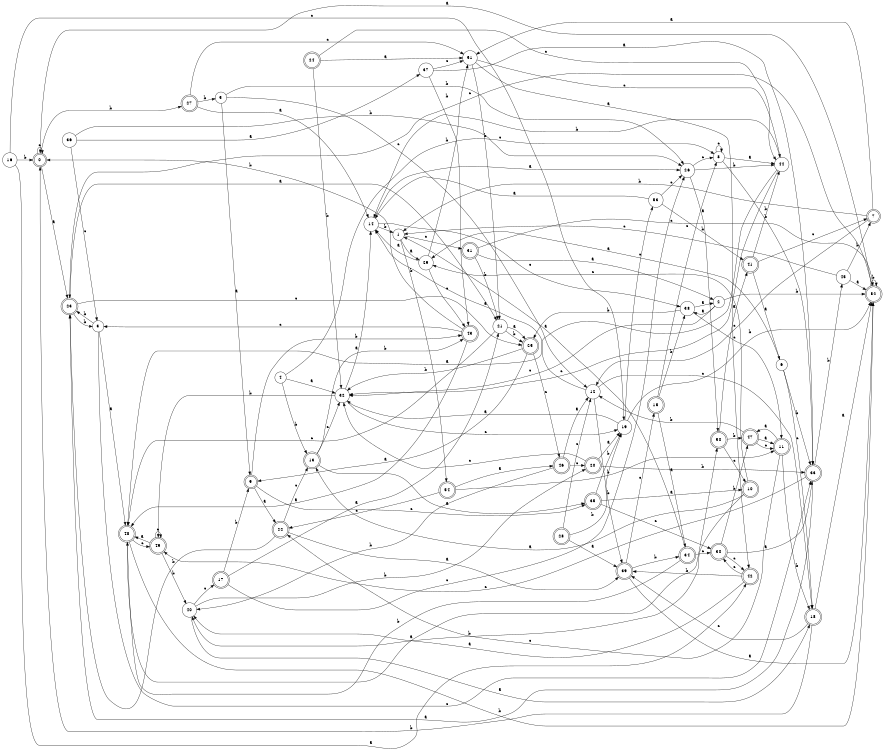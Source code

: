digraph n44_2 {
__start0 [label="" shape="none"];

rankdir=LR;
size="8,5";

s0 [style="rounded,filled", color="black", fillcolor="white" shape="doublecircle", label="0"];
s1 [style="filled", color="black", fillcolor="white" shape="circle", label="1"];
s2 [style="filled", color="black", fillcolor="white" shape="circle", label="2"];
s3 [style="filled", color="black", fillcolor="white" shape="circle", label="3"];
s4 [style="filled", color="black", fillcolor="white" shape="circle", label="4"];
s5 [style="filled", color="black", fillcolor="white" shape="circle", label="5"];
s6 [style="filled", color="black", fillcolor="white" shape="circle", label="6"];
s7 [style="rounded,filled", color="black", fillcolor="white" shape="doublecircle", label="7"];
s8 [style="filled", color="black", fillcolor="white" shape="circle", label="8"];
s9 [style="rounded,filled", color="black", fillcolor="white" shape="doublecircle", label="9"];
s10 [style="rounded,filled", color="black", fillcolor="white" shape="doublecircle", label="10"];
s11 [style="rounded,filled", color="black", fillcolor="white" shape="doublecircle", label="11"];
s12 [style="filled", color="black", fillcolor="white" shape="circle", label="12"];
s13 [style="rounded,filled", color="black", fillcolor="white" shape="doublecircle", label="13"];
s14 [style="filled", color="black", fillcolor="white" shape="circle", label="14"];
s15 [style="rounded,filled", color="black", fillcolor="white" shape="doublecircle", label="15"];
s16 [style="filled", color="black", fillcolor="white" shape="circle", label="16"];
s17 [style="rounded,filled", color="black", fillcolor="white" shape="doublecircle", label="17"];
s18 [style="rounded,filled", color="black", fillcolor="white" shape="doublecircle", label="18"];
s19 [style="filled", color="black", fillcolor="white" shape="circle", label="19"];
s20 [style="rounded,filled", color="black", fillcolor="white" shape="doublecircle", label="20"];
s21 [style="filled", color="black", fillcolor="white" shape="circle", label="21"];
s22 [style="rounded,filled", color="black", fillcolor="white" shape="doublecircle", label="22"];
s23 [style="rounded,filled", color="black", fillcolor="white" shape="doublecircle", label="23"];
s24 [style="rounded,filled", color="black", fillcolor="white" shape="doublecircle", label="24"];
s25 [style="rounded,filled", color="black", fillcolor="white" shape="doublecircle", label="25"];
s26 [style="filled", color="black", fillcolor="white" shape="circle", label="26"];
s27 [style="rounded,filled", color="black", fillcolor="white" shape="doublecircle", label="27"];
s28 [style="rounded,filled", color="black", fillcolor="white" shape="doublecircle", label="28"];
s29 [style="filled", color="black", fillcolor="white" shape="circle", label="29"];
s30 [style="rounded,filled", color="black", fillcolor="white" shape="doublecircle", label="30"];
s31 [style="rounded,filled", color="black", fillcolor="white" shape="doublecircle", label="31"];
s32 [style="filled", color="black", fillcolor="white" shape="circle", label="32"];
s33 [style="rounded,filled", color="black", fillcolor="white" shape="doublecircle", label="33"];
s34 [style="rounded,filled", color="black", fillcolor="white" shape="doublecircle", label="34"];
s35 [style="rounded,filled", color="black", fillcolor="white" shape="doublecircle", label="35"];
s36 [style="filled", color="black", fillcolor="white" shape="circle", label="36"];
s37 [style="filled", color="black", fillcolor="white" shape="circle", label="37"];
s38 [style="filled", color="black", fillcolor="white" shape="circle", label="38"];
s39 [style="rounded,filled", color="black", fillcolor="white" shape="doublecircle", label="39"];
s40 [style="filled", color="black", fillcolor="white" shape="circle", label="40"];
s41 [style="rounded,filled", color="black", fillcolor="white" shape="doublecircle", label="41"];
s42 [style="rounded,filled", color="black", fillcolor="white" shape="doublecircle", label="42"];
s43 [style="rounded,filled", color="black", fillcolor="white" shape="doublecircle", label="43"];
s44 [style="filled", color="black", fillcolor="white" shape="circle", label="44"];
s45 [style="filled", color="black", fillcolor="white" shape="circle", label="45"];
s46 [style="rounded,filled", color="black", fillcolor="white" shape="doublecircle", label="46"];
s47 [style="rounded,filled", color="black", fillcolor="white" shape="doublecircle", label="47"];
s48 [style="rounded,filled", color="black", fillcolor="white" shape="doublecircle", label="48"];
s49 [style="rounded,filled", color="black", fillcolor="white" shape="doublecircle", label="49"];
s50 [style="rounded,filled", color="black", fillcolor="white" shape="doublecircle", label="50"];
s51 [style="filled", color="black", fillcolor="white" shape="circle", label="51"];
s52 [style="rounded,filled", color="black", fillcolor="white" shape="doublecircle", label="52"];
s53 [style="filled", color="black", fillcolor="white" shape="circle", label="53"];
s54 [style="rounded,filled", color="black", fillcolor="white" shape="doublecircle", label="54"];
s0 -> s23 [label="a"];
s0 -> s27 [label="b"];
s0 -> s0 [label="c"];
s1 -> s29 [label="a"];
s1 -> s54 [label="b"];
s1 -> s31 [label="c"];
s2 -> s38 [label="a"];
s2 -> s52 [label="b"];
s2 -> s32 [label="c"];
s3 -> s48 [label="a"];
s3 -> s23 [label="b"];
s3 -> s33 [label="c"];
s4 -> s32 [label="a"];
s4 -> s13 [label="b"];
s4 -> s8 [label="c"];
s5 -> s9 [label="a"];
s5 -> s26 [label="b"];
s5 -> s12 [label="c"];
s6 -> s29 [label="a"];
s6 -> s33 [label="b"];
s6 -> s18 [label="c"];
s7 -> s51 [label="a"];
s7 -> s1 [label="b"];
s7 -> s12 [label="c"];
s8 -> s44 [label="a"];
s8 -> s33 [label="b"];
s8 -> s8 [label="c"];
s9 -> s22 [label="a"];
s9 -> s43 [label="b"];
s9 -> s35 [label="c"];
s10 -> s13 [label="a"];
s10 -> s40 [label="b"];
s10 -> s29 [label="c"];
s11 -> s47 [label="a"];
s11 -> s18 [label="b"];
s11 -> s22 [label="c"];
s12 -> s14 [label="a"];
s12 -> s39 [label="b"];
s12 -> s18 [label="c"];
s13 -> s35 [label="a"];
s13 -> s43 [label="b"];
s13 -> s32 [label="c"];
s14 -> s26 [label="a"];
s14 -> s1 [label="b"];
s14 -> s38 [label="c"];
s15 -> s34 [label="a"];
s15 -> s38 [label="b"];
s15 -> s8 [label="c"];
s16 -> s42 [label="a"];
s16 -> s0 [label="b"];
s16 -> s19 [label="c"];
s17 -> s21 [label="a"];
s17 -> s9 [label="b"];
s17 -> s26 [label="c"];
s18 -> s52 [label="a"];
s18 -> s0 [label="b"];
s18 -> s39 [label="c"];
s19 -> s32 [label="a"];
s19 -> s52 [label="b"];
s19 -> s53 [label="c"];
s20 -> s19 [label="a"];
s20 -> s33 [label="b"];
s20 -> s32 [label="c"];
s21 -> s25 [label="a"];
s21 -> s25 [label="b"];
s21 -> s48 [label="c"];
s22 -> s39 [label="a"];
s22 -> s23 [label="b"];
s22 -> s13 [label="c"];
s23 -> s21 [label="a"];
s23 -> s3 [label="b"];
s23 -> s25 [label="c"];
s24 -> s51 [label="a"];
s24 -> s32 [label="b"];
s24 -> s44 [label="c"];
s25 -> s9 [label="a"];
s25 -> s32 [label="b"];
s25 -> s46 [label="c"];
s26 -> s50 [label="a"];
s26 -> s44 [label="b"];
s26 -> s8 [label="c"];
s27 -> s14 [label="a"];
s27 -> s5 [label="b"];
s27 -> s51 [label="c"];
s28 -> s39 [label="a"];
s28 -> s19 [label="b"];
s28 -> s12 [label="c"];
s29 -> s14 [label="a"];
s29 -> s51 [label="b"];
s29 -> s43 [label="c"];
s30 -> s33 [label="a"];
s30 -> s47 [label="b"];
s30 -> s42 [label="c"];
s31 -> s2 [label="a"];
s31 -> s21 [label="b"];
s31 -> s52 [label="c"];
s32 -> s14 [label="a"];
s32 -> s49 [label="b"];
s32 -> s19 [label="c"];
s33 -> s23 [label="a"];
s33 -> s45 [label="b"];
s33 -> s49 [label="c"];
s34 -> s1 [label="a"];
s34 -> s48 [label="b"];
s34 -> s30 [label="c"];
s35 -> s10 [label="a"];
s35 -> s19 [label="b"];
s35 -> s30 [label="c"];
s36 -> s37 [label="a"];
s36 -> s26 [label="b"];
s36 -> s3 [label="c"];
s37 -> s33 [label="a"];
s37 -> s43 [label="b"];
s37 -> s51 [label="c"];
s38 -> s2 [label="a"];
s38 -> s25 [label="b"];
s38 -> s11 [label="c"];
s39 -> s52 [label="a"];
s39 -> s34 [label="b"];
s39 -> s15 [label="c"];
s40 -> s18 [label="a"];
s40 -> s20 [label="b"];
s40 -> s17 [label="c"];
s41 -> s6 [label="a"];
s41 -> s44 [label="b"];
s41 -> s7 [label="c"];
s42 -> s40 [label="a"];
s42 -> s39 [label="b"];
s42 -> s30 [label="c"];
s43 -> s48 [label="a"];
s43 -> s0 [label="b"];
s43 -> s3 [label="c"];
s44 -> s48 [label="a"];
s44 -> s14 [label="b"];
s44 -> s32 [label="c"];
s45 -> s52 [label="a"];
s45 -> s7 [label="b"];
s45 -> s1 [label="c"];
s46 -> s12 [label="a"];
s46 -> s40 [label="b"];
s46 -> s20 [label="c"];
s47 -> s11 [label="a"];
s47 -> s12 [label="b"];
s47 -> s11 [label="c"];
s48 -> s50 [label="a"];
s48 -> s52 [label="b"];
s48 -> s49 [label="c"];
s49 -> s48 [label="a"];
s49 -> s40 [label="b"];
s49 -> s49 [label="c"];
s50 -> s41 [label="a"];
s50 -> s47 [label="b"];
s50 -> s10 [label="c"];
s51 -> s42 [label="a"];
s51 -> s21 [label="b"];
s51 -> s44 [label="c"];
s52 -> s0 [label="a"];
s52 -> s52 [label="b"];
s52 -> s23 [label="c"];
s53 -> s14 [label="a"];
s53 -> s41 [label="b"];
s53 -> s26 [label="c"];
s54 -> s46 [label="a"];
s54 -> s11 [label="b"];
s54 -> s22 [label="c"];

}